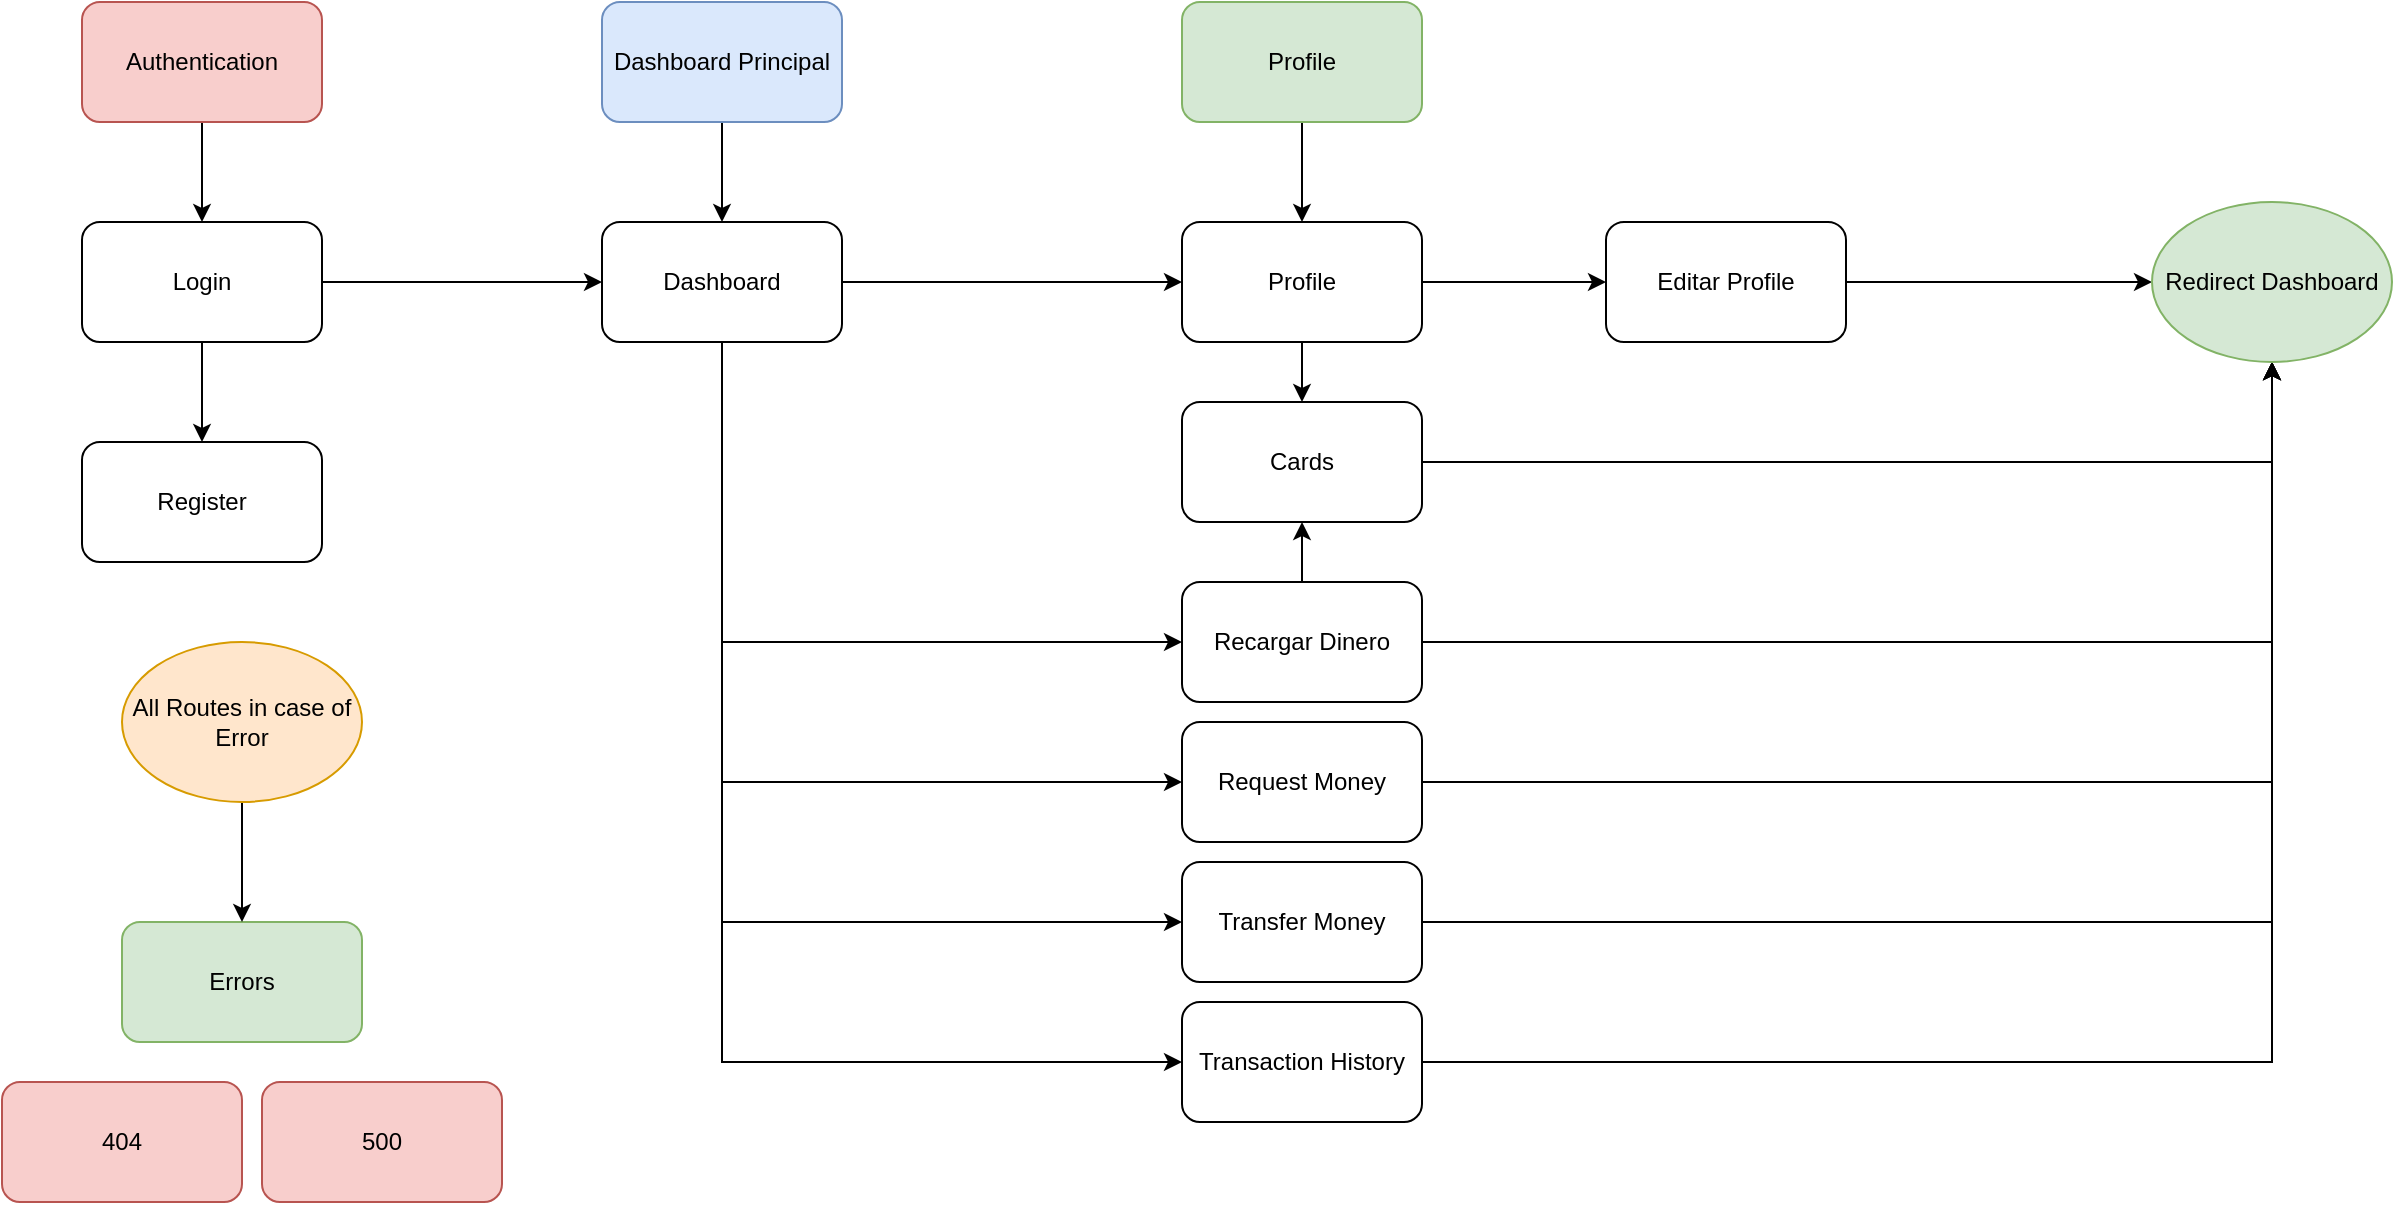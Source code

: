<mxfile version="27.0.2">
  <diagram name="Página-1" id="BfRuVIJ6wC3zrL5vwWFT">
    <mxGraphModel dx="1426" dy="848" grid="0" gridSize="10" guides="1" tooltips="1" connect="1" arrows="1" fold="1" page="0" pageScale="1" pageWidth="827" pageHeight="1169" math="0" shadow="0">
      <root>
        <mxCell id="0" />
        <mxCell id="1" parent="0" />
        <mxCell id="6m0beRDQ_uRLZZcXsLo6-19" style="edgeStyle=orthogonalEdgeStyle;rounded=0;orthogonalLoop=1;jettySize=auto;html=1;" parent="1" source="6m0beRDQ_uRLZZcXsLo6-1" target="6m0beRDQ_uRLZZcXsLo6-2" edge="1">
          <mxGeometry relative="1" as="geometry" />
        </mxCell>
        <mxCell id="6m0beRDQ_uRLZZcXsLo6-1" value="Dashboard Principal" style="rounded=1;whiteSpace=wrap;html=1;fillColor=#dae8fc;strokeColor=#6c8ebf;" parent="1" vertex="1">
          <mxGeometry x="330" y="80" width="120" height="60" as="geometry" />
        </mxCell>
        <mxCell id="6m0beRDQ_uRLZZcXsLo6-21" style="edgeStyle=orthogonalEdgeStyle;rounded=0;orthogonalLoop=1;jettySize=auto;html=1;" parent="1" source="6m0beRDQ_uRLZZcXsLo6-2" target="6m0beRDQ_uRLZZcXsLo6-20" edge="1">
          <mxGeometry relative="1" as="geometry">
            <Array as="points">
              <mxPoint x="390" y="400" />
            </Array>
          </mxGeometry>
        </mxCell>
        <mxCell id="6m0beRDQ_uRLZZcXsLo6-22" style="edgeStyle=orthogonalEdgeStyle;rounded=0;orthogonalLoop=1;jettySize=auto;html=1;" parent="1" source="6m0beRDQ_uRLZZcXsLo6-2" target="6m0beRDQ_uRLZZcXsLo6-10" edge="1">
          <mxGeometry relative="1" as="geometry">
            <Array as="points">
              <mxPoint x="390" y="470" />
            </Array>
          </mxGeometry>
        </mxCell>
        <mxCell id="6m0beRDQ_uRLZZcXsLo6-23" style="edgeStyle=orthogonalEdgeStyle;rounded=0;orthogonalLoop=1;jettySize=auto;html=1;" parent="1" source="6m0beRDQ_uRLZZcXsLo6-2" target="6m0beRDQ_uRLZZcXsLo6-11" edge="1">
          <mxGeometry relative="1" as="geometry">
            <Array as="points">
              <mxPoint x="390" y="540" />
            </Array>
          </mxGeometry>
        </mxCell>
        <mxCell id="6m0beRDQ_uRLZZcXsLo6-25" style="edgeStyle=orthogonalEdgeStyle;rounded=0;orthogonalLoop=1;jettySize=auto;html=1;" parent="1" source="6m0beRDQ_uRLZZcXsLo6-2" target="6m0beRDQ_uRLZZcXsLo6-12" edge="1">
          <mxGeometry relative="1" as="geometry">
            <Array as="points">
              <mxPoint x="390" y="610" />
            </Array>
          </mxGeometry>
        </mxCell>
        <mxCell id="6m0beRDQ_uRLZZcXsLo6-27" style="edgeStyle=orthogonalEdgeStyle;rounded=0;orthogonalLoop=1;jettySize=auto;html=1;" parent="1" source="6m0beRDQ_uRLZZcXsLo6-2" target="6m0beRDQ_uRLZZcXsLo6-8" edge="1">
          <mxGeometry relative="1" as="geometry" />
        </mxCell>
        <mxCell id="6m0beRDQ_uRLZZcXsLo6-2" value="Dashboard" style="rounded=1;whiteSpace=wrap;html=1;" parent="1" vertex="1">
          <mxGeometry x="330" y="190" width="120" height="60" as="geometry" />
        </mxCell>
        <mxCell id="6m0beRDQ_uRLZZcXsLo6-4" value="Errors" style="rounded=1;whiteSpace=wrap;html=1;fillColor=#d5e8d4;strokeColor=#82b366;" parent="1" vertex="1">
          <mxGeometry x="90" y="540" width="120" height="60" as="geometry" />
        </mxCell>
        <mxCell id="6m0beRDQ_uRLZZcXsLo6-5" value="404" style="rounded=1;whiteSpace=wrap;html=1;fillColor=#f8cecc;strokeColor=#b85450;" parent="1" vertex="1">
          <mxGeometry x="30" y="620" width="120" height="60" as="geometry" />
        </mxCell>
        <mxCell id="6m0beRDQ_uRLZZcXsLo6-6" value="500" style="rounded=1;whiteSpace=wrap;html=1;fillColor=#f8cecc;strokeColor=#b85450;" parent="1" vertex="1">
          <mxGeometry x="160" y="620" width="120" height="60" as="geometry" />
        </mxCell>
        <mxCell id="6m0beRDQ_uRLZZcXsLo6-32" value="" style="edgeStyle=orthogonalEdgeStyle;rounded=0;orthogonalLoop=1;jettySize=auto;html=1;" parent="1" source="6m0beRDQ_uRLZZcXsLo6-7" target="6m0beRDQ_uRLZZcXsLo6-8" edge="1">
          <mxGeometry relative="1" as="geometry" />
        </mxCell>
        <mxCell id="6m0beRDQ_uRLZZcXsLo6-7" value="Profile" style="rounded=1;whiteSpace=wrap;html=1;fillColor=#d5e8d4;strokeColor=#82b366;" parent="1" vertex="1">
          <mxGeometry x="620" y="80" width="120" height="60" as="geometry" />
        </mxCell>
        <mxCell id="6m0beRDQ_uRLZZcXsLo6-30" style="edgeStyle=orthogonalEdgeStyle;rounded=0;orthogonalLoop=1;jettySize=auto;html=1;" parent="1" source="6m0beRDQ_uRLZZcXsLo6-8" target="6m0beRDQ_uRLZZcXsLo6-9" edge="1">
          <mxGeometry relative="1" as="geometry" />
        </mxCell>
        <mxCell id="IpI9xiQyh15hU3koCzxd-2" style="edgeStyle=orthogonalEdgeStyle;rounded=0;orthogonalLoop=1;jettySize=auto;html=1;" edge="1" parent="1" source="6m0beRDQ_uRLZZcXsLo6-8" target="IpI9xiQyh15hU3koCzxd-1">
          <mxGeometry relative="1" as="geometry" />
        </mxCell>
        <mxCell id="6m0beRDQ_uRLZZcXsLo6-8" value="Profile" style="rounded=1;whiteSpace=wrap;html=1;" parent="1" vertex="1">
          <mxGeometry x="620" y="190" width="120" height="60" as="geometry" />
        </mxCell>
        <mxCell id="IpI9xiQyh15hU3koCzxd-6" style="edgeStyle=orthogonalEdgeStyle;rounded=0;orthogonalLoop=1;jettySize=auto;html=1;" edge="1" parent="1" source="6m0beRDQ_uRLZZcXsLo6-9" target="IpI9xiQyh15hU3koCzxd-3">
          <mxGeometry relative="1" as="geometry" />
        </mxCell>
        <mxCell id="6m0beRDQ_uRLZZcXsLo6-9" value="Cards" style="rounded=1;whiteSpace=wrap;html=1;" parent="1" vertex="1">
          <mxGeometry x="620" y="280" width="120" height="60" as="geometry" />
        </mxCell>
        <mxCell id="IpI9xiQyh15hU3koCzxd-8" style="edgeStyle=orthogonalEdgeStyle;rounded=0;orthogonalLoop=1;jettySize=auto;html=1;" edge="1" parent="1" source="6m0beRDQ_uRLZZcXsLo6-10" target="IpI9xiQyh15hU3koCzxd-3">
          <mxGeometry relative="1" as="geometry" />
        </mxCell>
        <mxCell id="6m0beRDQ_uRLZZcXsLo6-10" value="Request Money" style="rounded=1;whiteSpace=wrap;html=1;" parent="1" vertex="1">
          <mxGeometry x="620" y="440" width="120" height="60" as="geometry" />
        </mxCell>
        <mxCell id="IpI9xiQyh15hU3koCzxd-9" style="edgeStyle=orthogonalEdgeStyle;rounded=0;orthogonalLoop=1;jettySize=auto;html=1;" edge="1" parent="1" source="6m0beRDQ_uRLZZcXsLo6-11" target="IpI9xiQyh15hU3koCzxd-3">
          <mxGeometry relative="1" as="geometry" />
        </mxCell>
        <mxCell id="6m0beRDQ_uRLZZcXsLo6-11" value="Transfer Money" style="rounded=1;whiteSpace=wrap;html=1;" parent="1" vertex="1">
          <mxGeometry x="620" y="510" width="120" height="60" as="geometry" />
        </mxCell>
        <mxCell id="IpI9xiQyh15hU3koCzxd-10" style="edgeStyle=orthogonalEdgeStyle;rounded=0;orthogonalLoop=1;jettySize=auto;html=1;" edge="1" parent="1" source="6m0beRDQ_uRLZZcXsLo6-12" target="IpI9xiQyh15hU3koCzxd-3">
          <mxGeometry relative="1" as="geometry" />
        </mxCell>
        <mxCell id="6m0beRDQ_uRLZZcXsLo6-12" value="Transaction History" style="rounded=1;whiteSpace=wrap;html=1;" parent="1" vertex="1">
          <mxGeometry x="620" y="580" width="120" height="60" as="geometry" />
        </mxCell>
        <mxCell id="6m0beRDQ_uRLZZcXsLo6-33" value="" style="edgeStyle=orthogonalEdgeStyle;rounded=0;orthogonalLoop=1;jettySize=auto;html=1;" parent="1" source="6m0beRDQ_uRLZZcXsLo6-16" target="6m0beRDQ_uRLZZcXsLo6-17" edge="1">
          <mxGeometry relative="1" as="geometry" />
        </mxCell>
        <mxCell id="6m0beRDQ_uRLZZcXsLo6-16" value="Authentication" style="rounded=1;whiteSpace=wrap;html=1;fillColor=#f8cecc;strokeColor=#b85450;" parent="1" vertex="1">
          <mxGeometry x="70" y="80" width="120" height="60" as="geometry" />
        </mxCell>
        <mxCell id="6m0beRDQ_uRLZZcXsLo6-34" value="" style="edgeStyle=orthogonalEdgeStyle;rounded=0;orthogonalLoop=1;jettySize=auto;html=1;" parent="1" source="6m0beRDQ_uRLZZcXsLo6-17" target="6m0beRDQ_uRLZZcXsLo6-18" edge="1">
          <mxGeometry relative="1" as="geometry" />
        </mxCell>
        <mxCell id="6m0beRDQ_uRLZZcXsLo6-35" style="edgeStyle=orthogonalEdgeStyle;rounded=0;orthogonalLoop=1;jettySize=auto;html=1;" parent="1" source="6m0beRDQ_uRLZZcXsLo6-17" target="6m0beRDQ_uRLZZcXsLo6-2" edge="1">
          <mxGeometry relative="1" as="geometry" />
        </mxCell>
        <mxCell id="6m0beRDQ_uRLZZcXsLo6-17" value="Login" style="rounded=1;whiteSpace=wrap;html=1;gradientColor=default;fillColor=none;" parent="1" vertex="1">
          <mxGeometry x="70" y="190" width="120" height="60" as="geometry" />
        </mxCell>
        <mxCell id="6m0beRDQ_uRLZZcXsLo6-18" value="Register" style="rounded=1;whiteSpace=wrap;html=1;" parent="1" vertex="1">
          <mxGeometry x="70" y="300" width="120" height="60" as="geometry" />
        </mxCell>
        <mxCell id="6m0beRDQ_uRLZZcXsLo6-31" value="" style="edgeStyle=orthogonalEdgeStyle;rounded=0;orthogonalLoop=1;jettySize=auto;html=1;" parent="1" source="6m0beRDQ_uRLZZcXsLo6-20" target="6m0beRDQ_uRLZZcXsLo6-9" edge="1">
          <mxGeometry relative="1" as="geometry" />
        </mxCell>
        <mxCell id="IpI9xiQyh15hU3koCzxd-7" style="edgeStyle=orthogonalEdgeStyle;rounded=0;orthogonalLoop=1;jettySize=auto;html=1;" edge="1" parent="1" source="6m0beRDQ_uRLZZcXsLo6-20" target="IpI9xiQyh15hU3koCzxd-3">
          <mxGeometry relative="1" as="geometry" />
        </mxCell>
        <mxCell id="6m0beRDQ_uRLZZcXsLo6-20" value="Recargar Dinero" style="rounded=1;whiteSpace=wrap;html=1;" parent="1" vertex="1">
          <mxGeometry x="620" y="370" width="120" height="60" as="geometry" />
        </mxCell>
        <mxCell id="6m0beRDQ_uRLZZcXsLo6-38" style="edgeStyle=orthogonalEdgeStyle;rounded=0;orthogonalLoop=1;jettySize=auto;html=1;" parent="1" source="6m0beRDQ_uRLZZcXsLo6-36" target="6m0beRDQ_uRLZZcXsLo6-4" edge="1">
          <mxGeometry relative="1" as="geometry" />
        </mxCell>
        <mxCell id="6m0beRDQ_uRLZZcXsLo6-36" value="All Routes in case of Error" style="ellipse;whiteSpace=wrap;html=1;fillColor=#ffe6cc;strokeColor=#d79b00;" parent="1" vertex="1">
          <mxGeometry x="90" y="400" width="120" height="80" as="geometry" />
        </mxCell>
        <mxCell id="IpI9xiQyh15hU3koCzxd-4" style="edgeStyle=orthogonalEdgeStyle;rounded=0;orthogonalLoop=1;jettySize=auto;html=1;" edge="1" parent="1" source="IpI9xiQyh15hU3koCzxd-1" target="IpI9xiQyh15hU3koCzxd-3">
          <mxGeometry relative="1" as="geometry" />
        </mxCell>
        <mxCell id="IpI9xiQyh15hU3koCzxd-1" value="Editar Profile" style="rounded=1;whiteSpace=wrap;html=1;" vertex="1" parent="1">
          <mxGeometry x="832" y="190" width="120" height="60" as="geometry" />
        </mxCell>
        <mxCell id="IpI9xiQyh15hU3koCzxd-3" value="Redirect Dashboard" style="ellipse;whiteSpace=wrap;html=1;fillColor=#d5e8d4;strokeColor=#82b366;" vertex="1" parent="1">
          <mxGeometry x="1105" y="180" width="120" height="80" as="geometry" />
        </mxCell>
      </root>
    </mxGraphModel>
  </diagram>
</mxfile>
